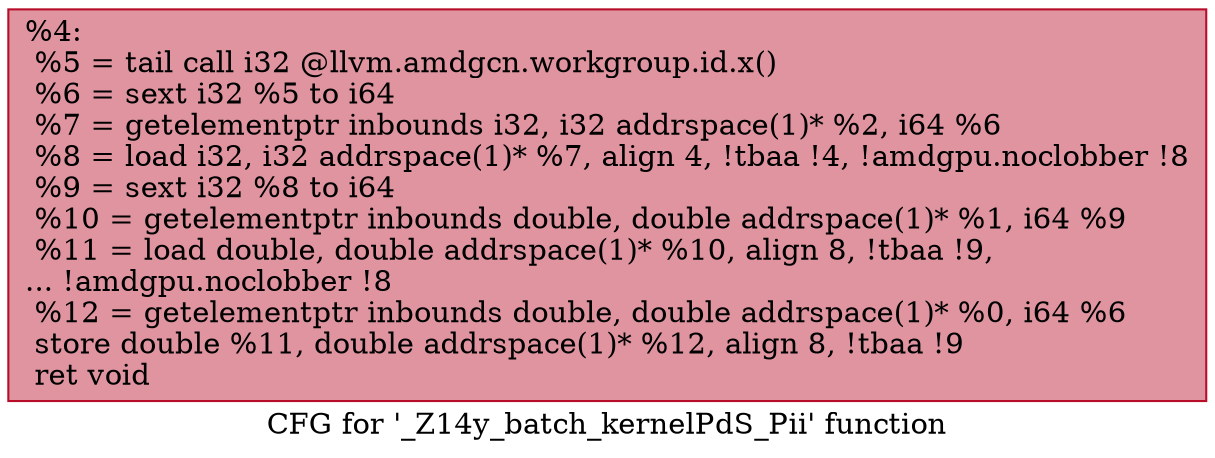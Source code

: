 digraph "CFG for '_Z14y_batch_kernelPdS_Pii' function" {
	label="CFG for '_Z14y_batch_kernelPdS_Pii' function";

	Node0x5b29d70 [shape=record,color="#b70d28ff", style=filled, fillcolor="#b70d2870",label="{%4:\l  %5 = tail call i32 @llvm.amdgcn.workgroup.id.x()\l  %6 = sext i32 %5 to i64\l  %7 = getelementptr inbounds i32, i32 addrspace(1)* %2, i64 %6\l  %8 = load i32, i32 addrspace(1)* %7, align 4, !tbaa !4, !amdgpu.noclobber !8\l  %9 = sext i32 %8 to i64\l  %10 = getelementptr inbounds double, double addrspace(1)* %1, i64 %9\l  %11 = load double, double addrspace(1)* %10, align 8, !tbaa !9,\l... !amdgpu.noclobber !8\l  %12 = getelementptr inbounds double, double addrspace(1)* %0, i64 %6\l  store double %11, double addrspace(1)* %12, align 8, !tbaa !9\l  ret void\l}"];
}
